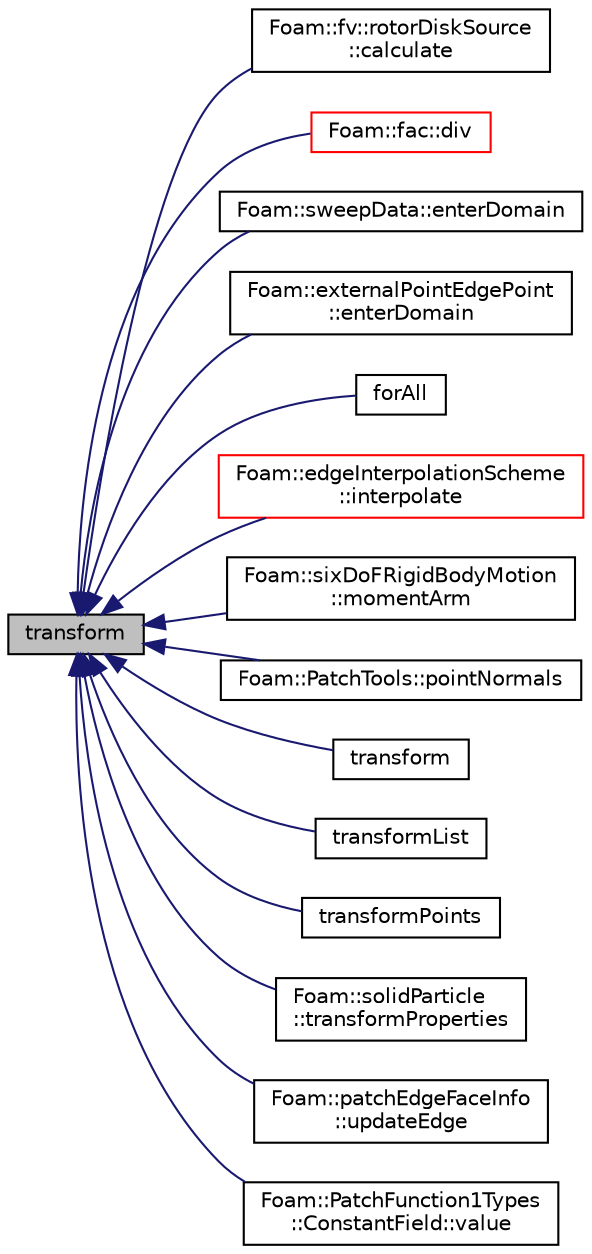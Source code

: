 digraph "transform"
{
  bgcolor="transparent";
  edge [fontname="Helvetica",fontsize="10",labelfontname="Helvetica",labelfontsize="10"];
  node [fontname="Helvetica",fontsize="10",shape=record];
  rankdir="LR";
  Node1 [label="transform",height=0.2,width=0.4,color="black", fillcolor="grey75", style="filled" fontcolor="black"];
  Node1 -> Node2 [dir="back",color="midnightblue",fontsize="10",style="solid",fontname="Helvetica"];
  Node2 [label="Foam::fv::rotorDiskSource\l::calculate",height=0.2,width=0.4,color="black",URL="$classFoam_1_1fv_1_1rotorDiskSource.html#af1f80de2cfdda8beed20eae7693f3c4e",tooltip="Calculate forces. "];
  Node1 -> Node3 [dir="back",color="midnightblue",fontsize="10",style="solid",fontname="Helvetica"];
  Node3 [label="Foam::fac::div",height=0.2,width=0.4,color="red",URL="$namespaceFoam_1_1fac.html#a7f47cf8d21bf98bf234866e4efeab057"];
  Node1 -> Node4 [dir="back",color="midnightblue",fontsize="10",style="solid",fontname="Helvetica"];
  Node4 [label="Foam::sweepData::enterDomain",height=0.2,width=0.4,color="black",URL="$classFoam_1_1sweepData.html#a30e56f2d774aeb55f5bab9973ba1c96c",tooltip="Reverse of leaveDomain. "];
  Node1 -> Node5 [dir="back",color="midnightblue",fontsize="10",style="solid",fontname="Helvetica"];
  Node5 [label="Foam::externalPointEdgePoint\l::enterDomain",height=0.2,width=0.4,color="black",URL="$classFoam_1_1externalPointEdgePoint.html#aa3ea75387d5e04a9c56b7c79c9827639",tooltip="Convert relative origin to absolute by adding entering point. "];
  Node1 -> Node6 [dir="back",color="midnightblue",fontsize="10",style="solid",fontname="Helvetica"];
  Node6 [label="forAll",height=0.2,width=0.4,color="black",URL="$interpolatedFaces_8H.html#af95755d4960208edf40e0d93244d6240"];
  Node1 -> Node7 [dir="back",color="midnightblue",fontsize="10",style="solid",fontname="Helvetica"];
  Node7 [label="Foam::edgeInterpolationScheme\l::interpolate",height=0.2,width=0.4,color="red",URL="$classFoam_1_1edgeInterpolationScheme.html#a2dec8375b032d3d8333726e8810159b6",tooltip="Return the face-interpolate of the given cell field. "];
  Node1 -> Node8 [dir="back",color="midnightblue",fontsize="10",style="solid",fontname="Helvetica"];
  Node8 [label="Foam::sixDoFRigidBodyMotion\l::momentArm",height=0.2,width=0.4,color="black",URL="$classFoam_1_1sixDoFRigidBodyMotion.html#a481384ae05a5e994e021e05b45c3f79f",tooltip="Return the current momentArm. "];
  Node1 -> Node9 [dir="back",color="midnightblue",fontsize="10",style="solid",fontname="Helvetica"];
  Node9 [label="Foam::PatchTools::pointNormals",height=0.2,width=0.4,color="black",URL="$classFoam_1_1PatchTools.html#ab60186b13b96788288ecfa924a6950d2"];
  Node1 -> Node10 [dir="back",color="midnightblue",fontsize="10",style="solid",fontname="Helvetica"];
  Node10 [label="transform",height=0.2,width=0.4,color="black",URL="$namespaceFoam.html#ad03bbfe509806f2f9ee695298ea9025c"];
  Node1 -> Node11 [dir="back",color="midnightblue",fontsize="10",style="solid",fontname="Helvetica"];
  Node11 [label="transformList",height=0.2,width=0.4,color="black",URL="$namespaceFoam.html#a8a79f3dc8b9e1db6238df8b3033609dd",tooltip="Inplace transform a list of elements using one tensor per element. "];
  Node1 -> Node12 [dir="back",color="midnightblue",fontsize="10",style="solid",fontname="Helvetica"];
  Node12 [label="transformPoints",height=0.2,width=0.4,color="black",URL="$namespaceFoam.html#a732a8e7f8daeb55551776a0a4840aa2d",tooltip="Transform given vectorField of coordinates with the given septernion. "];
  Node1 -> Node13 [dir="back",color="midnightblue",fontsize="10",style="solid",fontname="Helvetica"];
  Node13 [label="Foam::solidParticle\l::transformProperties",height=0.2,width=0.4,color="black",URL="$classFoam_1_1solidParticle.html#a48ab480687fc7c5bbf02359625f28440",tooltip="Transform the physical properties of the particle. "];
  Node1 -> Node14 [dir="back",color="midnightblue",fontsize="10",style="solid",fontname="Helvetica"];
  Node14 [label="Foam::patchEdgeFaceInfo\l::updateEdge",height=0.2,width=0.4,color="black",URL="$classFoam_1_1patchEdgeFaceInfo.html#a1759413fb3f951dccc62374728b260a3",tooltip="Influence of face on edge. "];
  Node1 -> Node15 [dir="back",color="midnightblue",fontsize="10",style="solid",fontname="Helvetica"];
  Node15 [label="Foam::PatchFunction1Types\l::ConstantField::value",height=0.2,width=0.4,color="black",URL="$classFoam_1_1PatchFunction1Types_1_1ConstantField.html#a1913eeed471967087cb9e60d222f4c39",tooltip="Return constant value. "];
}

